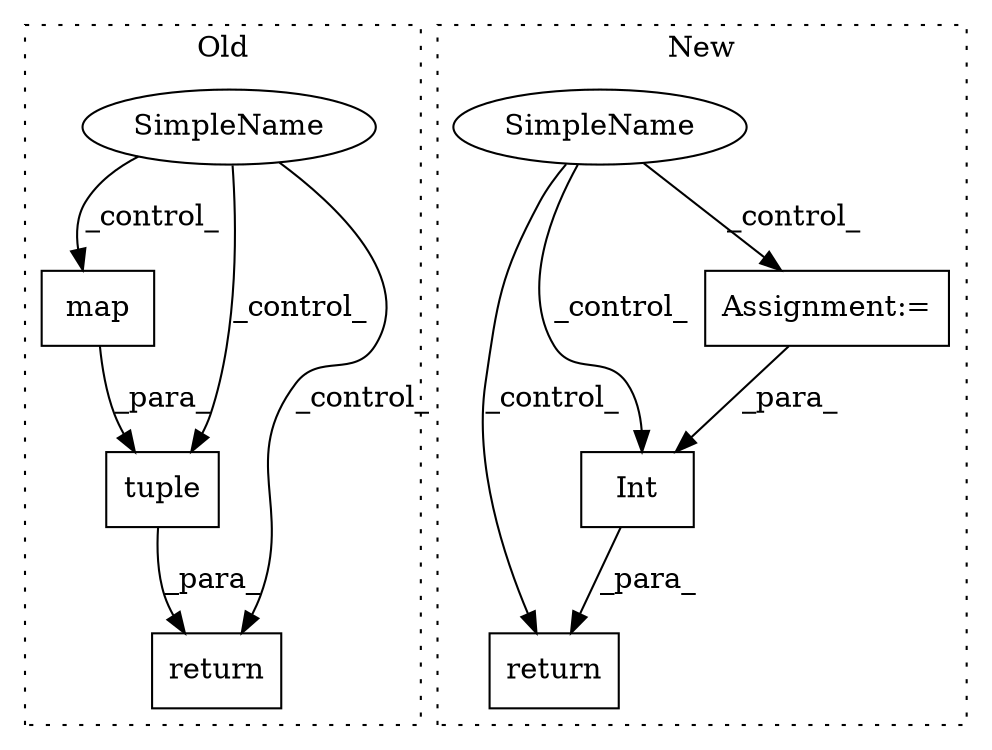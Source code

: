digraph G {
subgraph cluster0 {
1 [label="map" a="32" s="6502,6522" l="4,1" shape="box"];
3 [label="return" a="41" s="6489" l="7" shape="box"];
4 [label="SimpleName" a="42" s="" l="" shape="ellipse"];
6 [label="tuple" a="32" s="6496,6523" l="6,1" shape="box"];
label = "Old";
style="dotted";
}
subgraph cluster1 {
2 [label="return" a="41" s="6677" l="7" shape="box"];
5 [label="Int" a="32" s="6701,6713" l="4,1" shape="box"];
7 [label="SimpleName" a="42" s="" l="" shape="ellipse"];
8 [label="Assignment:=" a="7" s="6778" l="35" shape="box"];
label = "New";
style="dotted";
}
1 -> 6 [label="_para_"];
4 -> 1 [label="_control_"];
4 -> 6 [label="_control_"];
4 -> 3 [label="_control_"];
5 -> 2 [label="_para_"];
6 -> 3 [label="_para_"];
7 -> 5 [label="_control_"];
7 -> 2 [label="_control_"];
7 -> 8 [label="_control_"];
8 -> 5 [label="_para_"];
}
